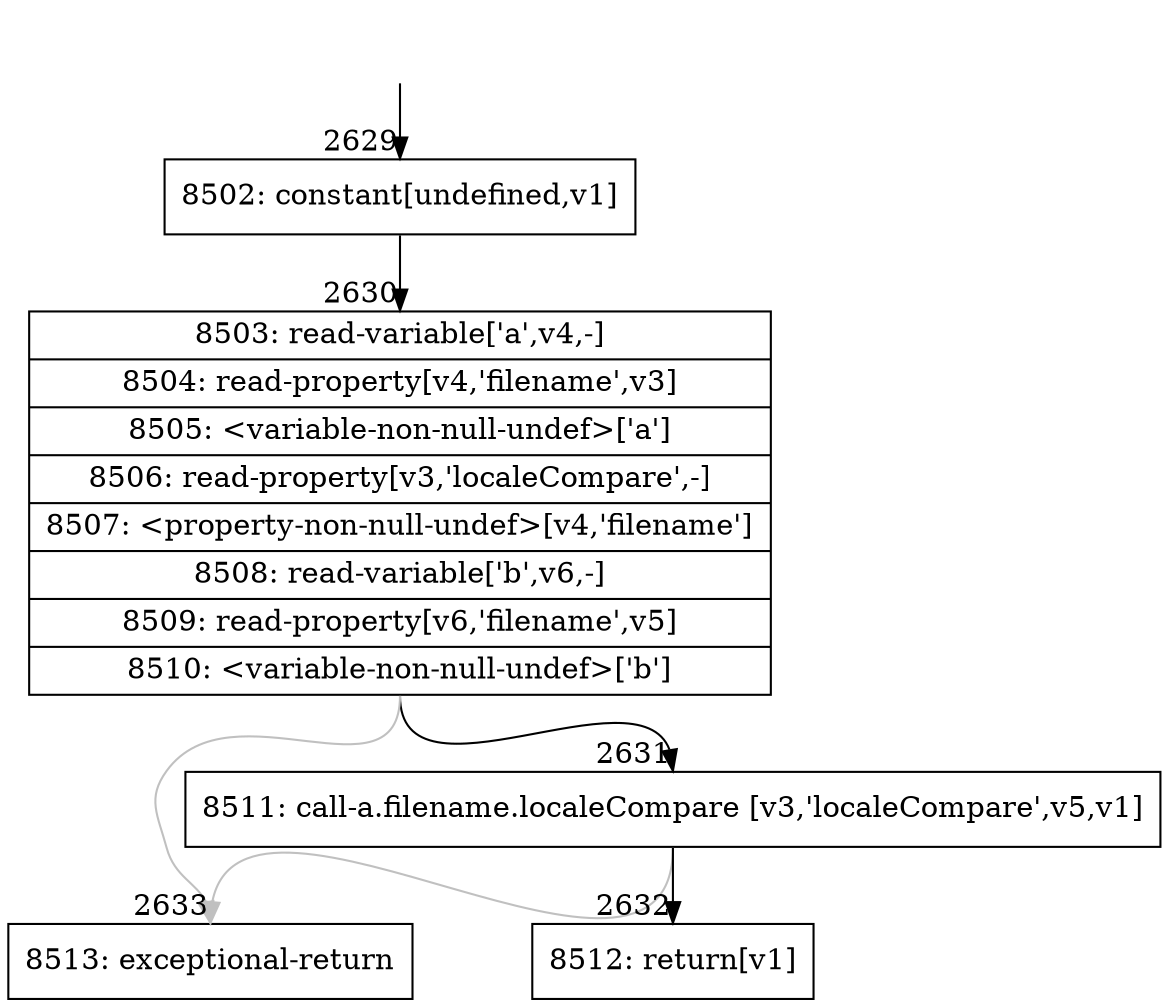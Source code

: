 digraph {
rankdir="TD"
BB_entry227[shape=none,label=""];
BB_entry227 -> BB2629 [tailport=s, headport=n, headlabel="    2629"]
BB2629 [shape=record label="{8502: constant[undefined,v1]}" ] 
BB2629 -> BB2630 [tailport=s, headport=n, headlabel="      2630"]
BB2630 [shape=record label="{8503: read-variable['a',v4,-]|8504: read-property[v4,'filename',v3]|8505: \<variable-non-null-undef\>['a']|8506: read-property[v3,'localeCompare',-]|8507: \<property-non-null-undef\>[v4,'filename']|8508: read-variable['b',v6,-]|8509: read-property[v6,'filename',v5]|8510: \<variable-non-null-undef\>['b']}" ] 
BB2630 -> BB2631 [tailport=s, headport=n, headlabel="      2631"]
BB2630 -> BB2633 [tailport=s, headport=n, color=gray, headlabel="      2633"]
BB2631 [shape=record label="{8511: call-a.filename.localeCompare [v3,'localeCompare',v5,v1]}" ] 
BB2631 -> BB2632 [tailport=s, headport=n, headlabel="      2632"]
BB2631 -> BB2633 [tailport=s, headport=n, color=gray]
BB2632 [shape=record label="{8512: return[v1]}" ] 
BB2633 [shape=record label="{8513: exceptional-return}" ] 
//#$~ 3042
}
